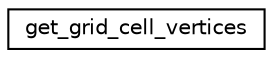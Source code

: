 digraph "Graphical Class Hierarchy"
{
 // INTERACTIVE_SVG=YES
 // LATEX_PDF_SIZE
  edge [fontname="Helvetica",fontsize="10",labelfontname="Helvetica",labelfontsize="10"];
  node [fontname="Helvetica",fontsize="10",shape=record];
  rankdir="LR";
  Node0 [label="get_grid_cell_vertices",height=0.2,width=0.4,color="black", fillcolor="white", style="filled",URL="$interfacegrid__mod_1_1get__grid__cell__vertices.html",tooltip="returns number of tiles"];
}
